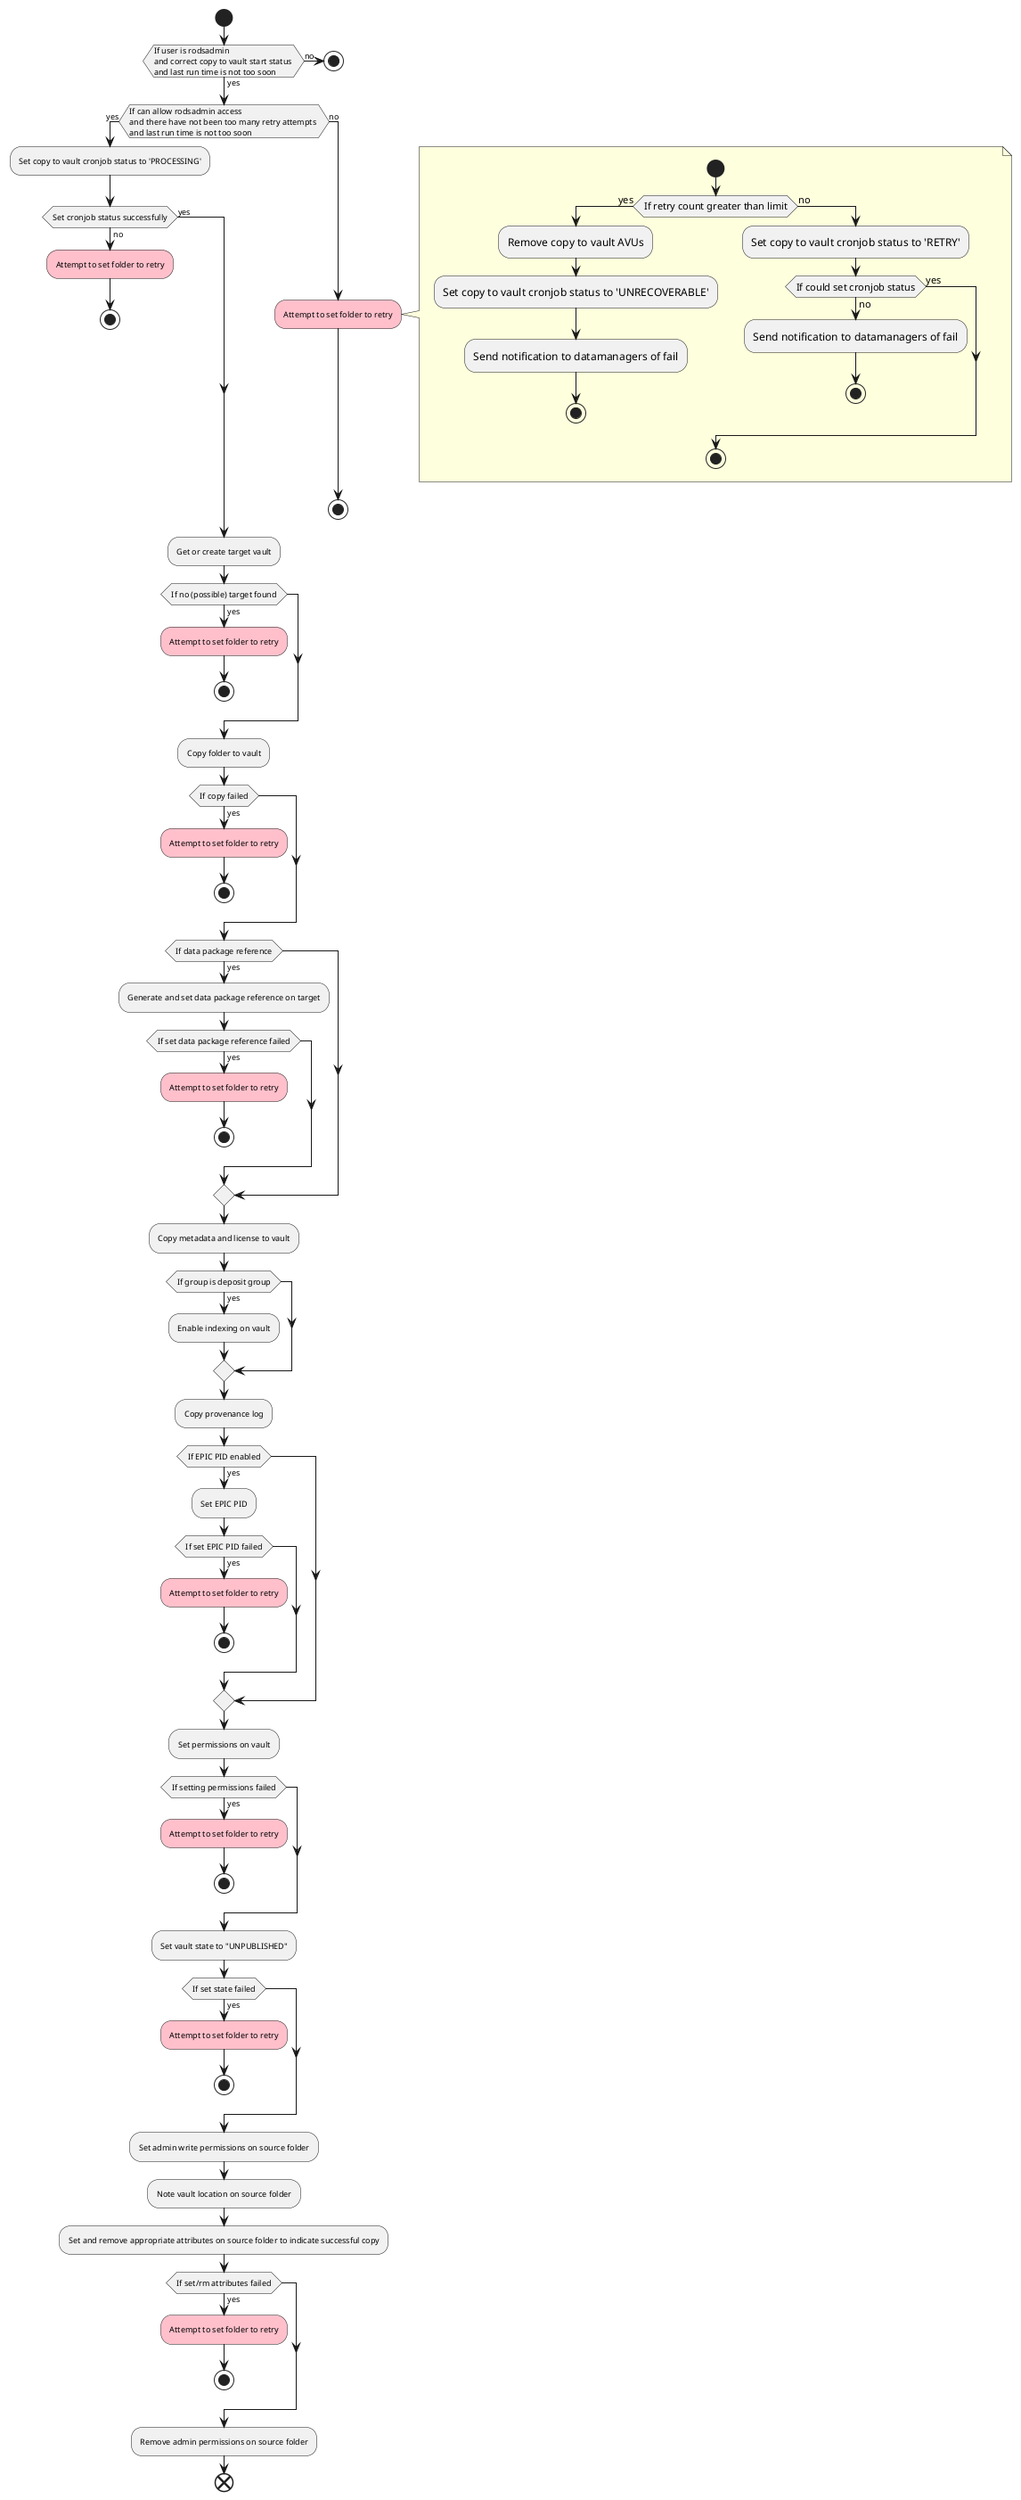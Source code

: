 @startuml
skinparam defaultFontName CMU Serif
skinparam defaultFontSize 9
skinparam shadowing false

start
if (If user is rodsadmin \nand correct copy to vault start status \nand last run time is not too soon) then (yes)
else (no)
   stop
endif
if (If can allow rodsadmin access \nand there have not been too many retry attempts \nand last run time is not too soon) then (yes)
    :Set copy to vault cronjob status to 'PROCESSING';
    if (Set cronjob status successfully) then (no)
        #pink:Attempt to set folder to retry;
        stop
    else (yes)
    endif
else (no)
    #pink:Attempt to set folder to retry;
    note right
    {{
    skinparam backgroundcolor transparent
    start
    if (If retry count greater than limit) then (yes)
        :Remove copy to vault AVUs;
        :Set copy to vault cronjob status to 'UNRECOVERABLE';
        :Send notification to datamanagers of fail;
        stop
    else (no)
        :Set copy to vault cronjob status to 'RETRY';
        if (If could set cronjob status) then (yes)
        else (no)
            :Send notification to datamanagers of fail;
            stop
        endif
    endif

    stop
    }}
    end note
    stop
endif
:Get or create target vault;
if (If no (possible) target found) then (yes)
    #pink:Attempt to set folder to retry;
    stop
endif
:Copy folder to vault;
if (If copy failed) then (yes)
    #pink:Attempt to set folder to retry;
    stop
endif
if (If data package reference) then (yes)
    :Generate and set data package reference on target;
    if (If set data package reference failed) then (yes)
        #pink:Attempt to set folder to retry;
        stop
    endif
endif
:Copy metadata and license to vault;
if (If group is deposit group) then (yes)
    :Enable indexing on vault;
endif
:Copy provenance log;
if (If EPIC PID enabled) then (yes)
    :Set EPIC PID;
    if (If set EPIC PID failed) then (yes)
        #pink:Attempt to set folder to retry;
        stop
    endif
endif
:Set permissions on vault;
if (If setting permissions failed) then (yes)
    #pink:Attempt to set folder to retry;
    stop
endif
:Set vault state to "UNPUBLISHED";
if (If set state failed) then (yes)
    #pink:Attempt to set folder to retry;
    stop
endif
:Set admin write permissions on source folder;
:Note vault location on source folder;
:Set and remove appropriate attributes on source folder to indicate successful copy;
if (If set/rm attributes failed) then (yes)
    #pink:Attempt to set folder to retry;
    stop
endif
:Remove admin permissions on source folder;


end
@enduml
